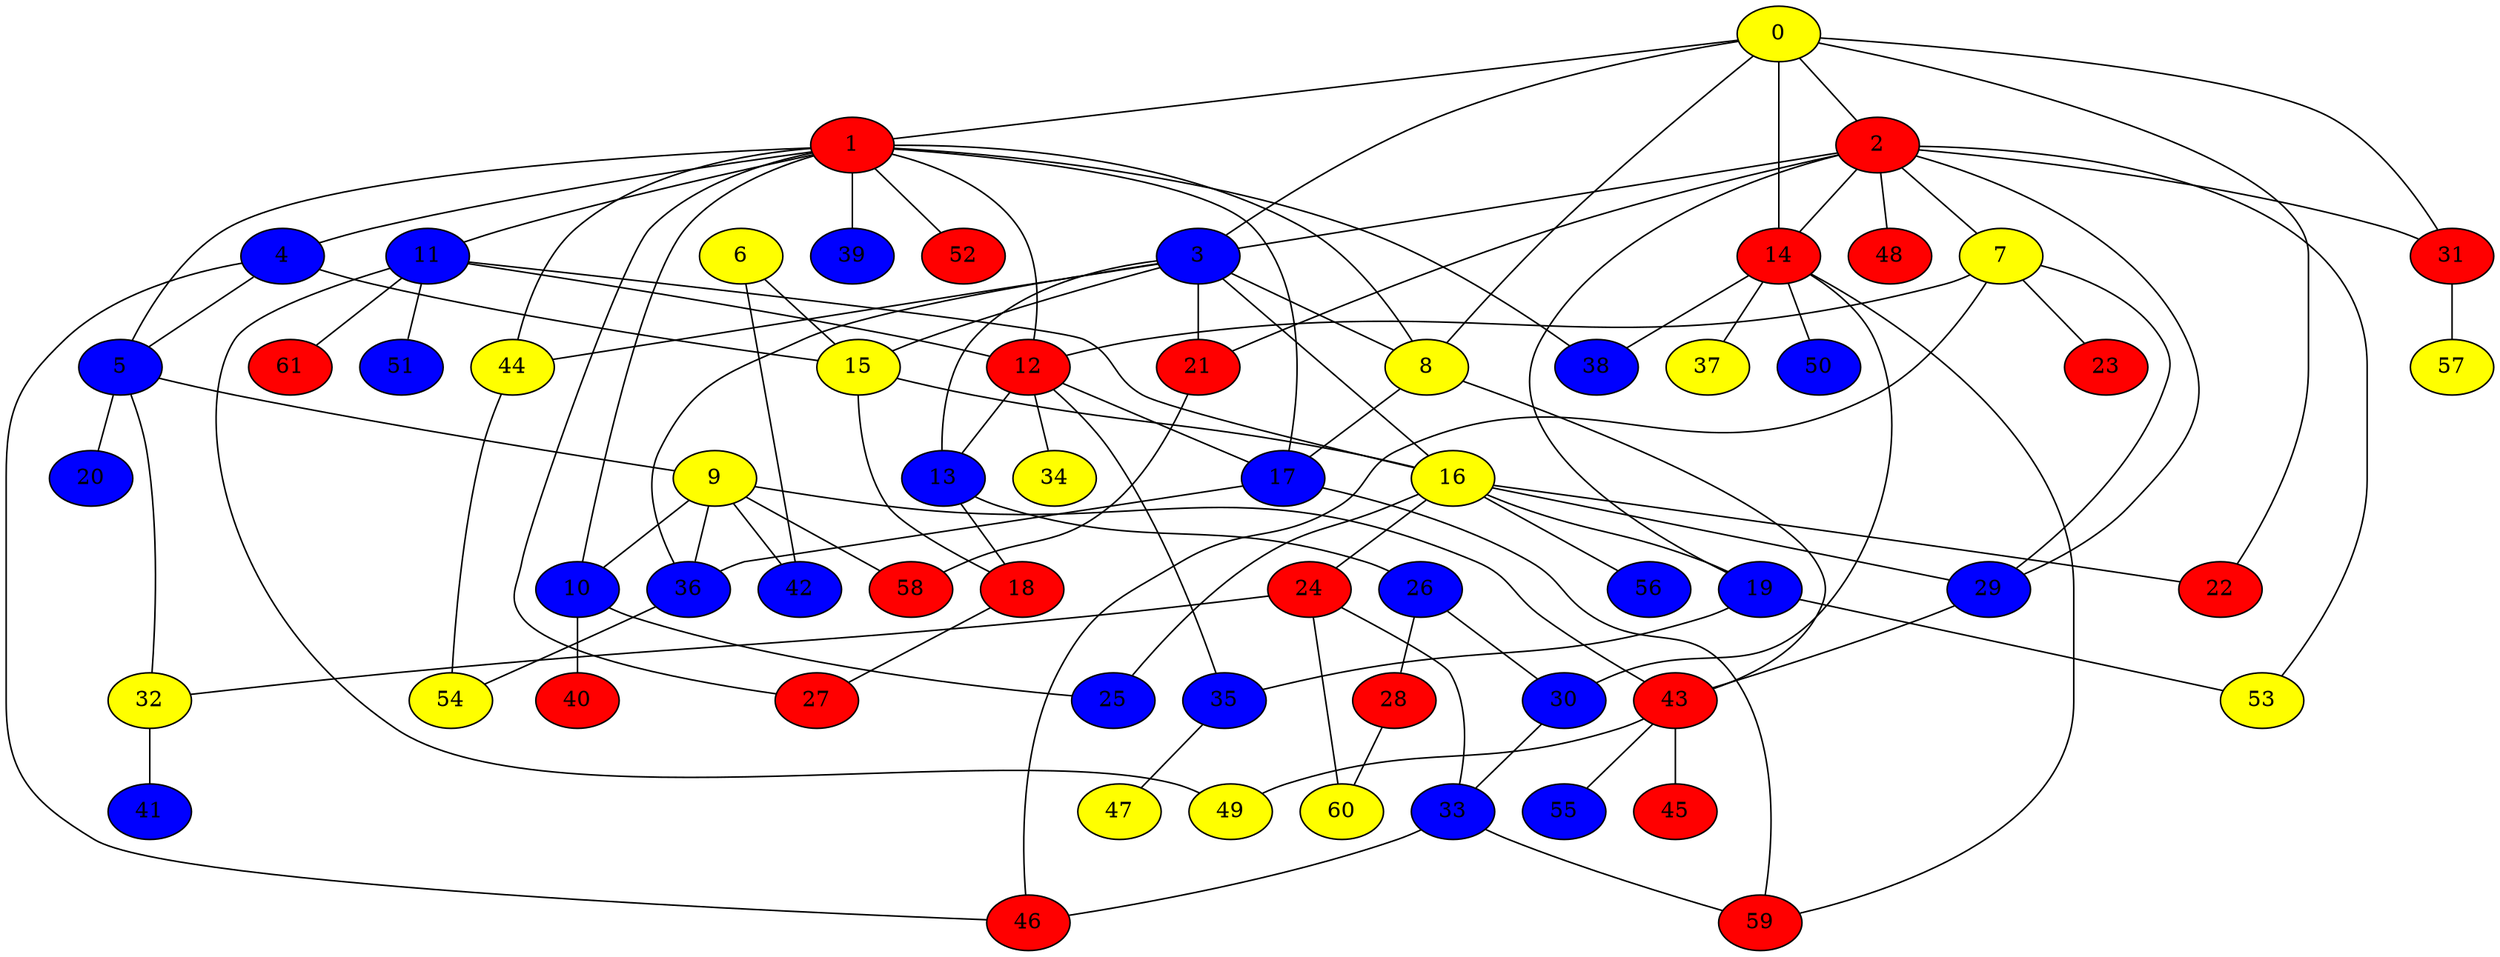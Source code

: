 graph {
0 [style = filled fillcolor = yellow];
1 [style = filled fillcolor = red];
2 [style = filled fillcolor = red];
3 [style = filled fillcolor = blue];
4 [style = filled fillcolor = blue];
5 [style = filled fillcolor = blue];
6 [style = filled fillcolor = yellow];
7 [style = filled fillcolor = yellow];
8 [style = filled fillcolor = yellow];
9 [style = filled fillcolor = yellow];
10 [style = filled fillcolor = blue];
11 [style = filled fillcolor = blue];
12 [style = filled fillcolor = red];
13 [style = filled fillcolor = blue];
14 [style = filled fillcolor = red];
15 [style = filled fillcolor = yellow];
16 [style = filled fillcolor = yellow];
17 [style = filled fillcolor = blue];
18 [style = filled fillcolor = red];
19 [style = filled fillcolor = blue];
20 [style = filled fillcolor = blue];
21 [style = filled fillcolor = red];
22 [style = filled fillcolor = red];
23 [style = filled fillcolor = red];
24 [style = filled fillcolor = red];
25 [style = filled fillcolor = blue];
26 [style = filled fillcolor = blue];
27 [style = filled fillcolor = red];
28 [style = filled fillcolor = red];
29 [style = filled fillcolor = blue];
30 [style = filled fillcolor = blue];
31 [style = filled fillcolor = red];
32 [style = filled fillcolor = yellow];
33 [style = filled fillcolor = blue];
34 [style = filled fillcolor = yellow];
35 [style = filled fillcolor = blue];
36 [style = filled fillcolor = blue];
37 [style = filled fillcolor = yellow];
38 [style = filled fillcolor = blue];
39 [style = filled fillcolor = blue];
40 [style = filled fillcolor = red];
41 [style = filled fillcolor = blue];
42 [style = filled fillcolor = blue];
43 [style = filled fillcolor = red];
44 [style = filled fillcolor = yellow];
45 [style = filled fillcolor = red];
46 [style = filled fillcolor = red];
47 [style = filled fillcolor = yellow];
48 [style = filled fillcolor = red];
49 [style = filled fillcolor = yellow];
50 [style = filled fillcolor = blue];
51 [style = filled fillcolor = blue];
52 [style = filled fillcolor = red];
53 [style = filled fillcolor = yellow];
54 [style = filled fillcolor = yellow];
55 [style = filled fillcolor = blue];
56 [style = filled fillcolor = blue];
57 [style = filled fillcolor = yellow];
58 [style = filled fillcolor = red];
59 [style = filled fillcolor = red];
60 [style = filled fillcolor = yellow];
61 [style = filled fillcolor = red];
0 -- 8;
0 -- 3;
0 -- 2;
0 -- 1;
0 -- 14;
0 -- 22;
0 -- 31;
1 -- 4;
1 -- 5;
1 -- 8;
1 -- 10;
1 -- 11;
1 -- 12;
1 -- 17;
1 -- 27;
1 -- 38;
1 -- 39;
1 -- 44;
1 -- 52;
2 -- 3;
2 -- 7;
2 -- 14;
2 -- 19;
2 -- 21;
2 -- 29;
2 -- 31;
2 -- 48;
2 -- 53;
3 -- 8;
3 -- 13;
3 -- 15;
3 -- 16;
3 -- 21;
3 -- 36;
3 -- 44;
4 -- 5;
4 -- 15;
4 -- 46;
5 -- 9;
5 -- 20;
5 -- 32;
6 -- 15;
6 -- 42;
7 -- 12;
7 -- 23;
7 -- 29;
7 -- 46;
8 -- 17;
8 -- 43;
9 -- 10;
9 -- 36;
9 -- 42;
9 -- 43;
9 -- 58;
10 -- 25;
10 -- 40;
11 -- 12;
11 -- 16;
11 -- 49;
11 -- 51;
11 -- 61;
12 -- 13;
12 -- 17;
12 -- 34;
12 -- 35;
13 -- 18;
13 -- 26;
14 -- 30;
14 -- 37;
14 -- 38;
14 -- 50;
14 -- 59;
15 -- 16;
15 -- 18;
16 -- 19;
16 -- 22;
16 -- 24;
16 -- 25;
16 -- 29;
16 -- 56;
17 -- 36;
17 -- 59;
18 -- 27;
19 -- 35;
19 -- 53;
21 -- 58;
24 -- 32;
24 -- 33;
24 -- 60;
26 -- 28;
26 -- 30;
28 -- 60;
29 -- 43;
30 -- 33;
31 -- 57;
32 -- 41;
33 -- 46;
33 -- 59;
35 -- 47;
36 -- 54;
43 -- 45;
43 -- 49;
43 -- 55;
44 -- 54;
}
